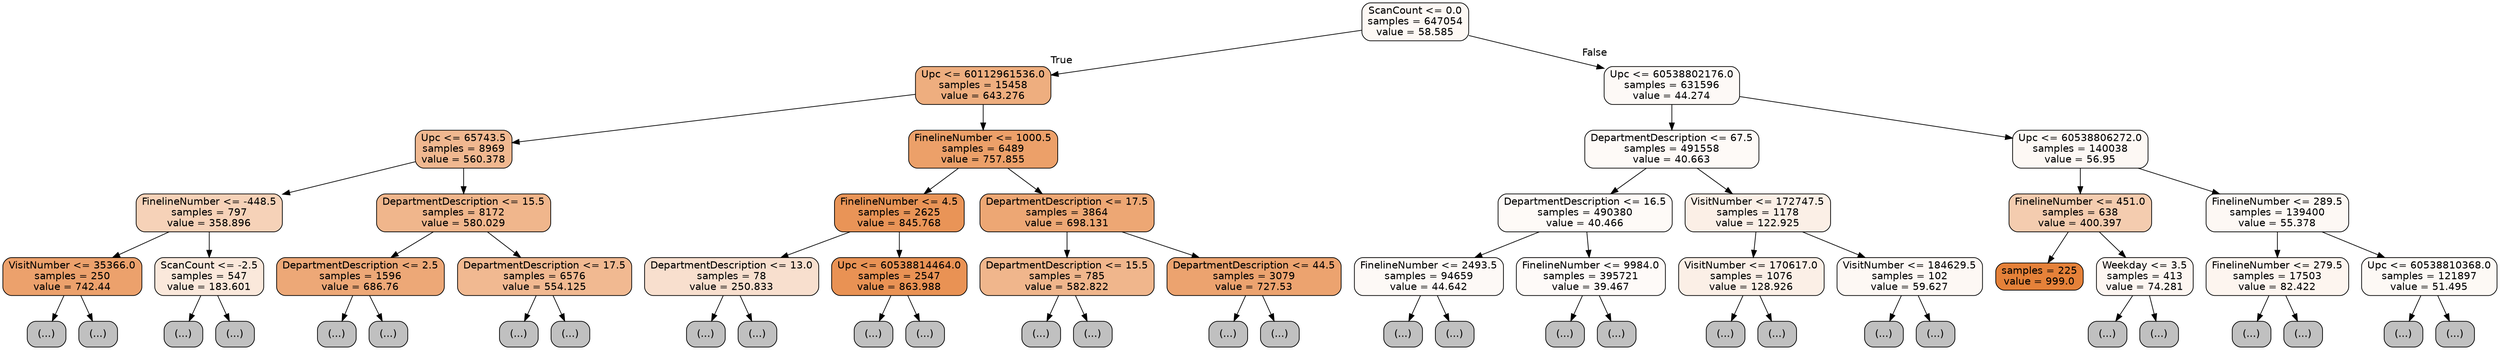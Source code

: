 digraph Tree {
node [shape=box, style="filled, rounded", color="black", fontname=helvetica] ;
edge [fontname=helvetica] ;
0 [label="ScanCount <= 0.0\nsamples = 647054\nvalue = 58.585", fillcolor="#e581390e"] ;
1 [label="Upc <= 60112961536.0\nsamples = 15458\nvalue = 643.276", fillcolor="#e58139a4"] ;
0 -> 1 [labeldistance=2.5, labelangle=45, headlabel="True"] ;
2 [label="Upc <= 65743.5\nsamples = 8969\nvalue = 560.378", fillcolor="#e581398f"] ;
1 -> 2 ;
3 [label="FinelineNumber <= -448.5\nsamples = 797\nvalue = 358.896", fillcolor="#e581395b"] ;
2 -> 3 ;
4 [label="VisitNumber <= 35366.0\nsamples = 250\nvalue = 742.44", fillcolor="#e58139bd"] ;
3 -> 4 ;
5 [label="(...)", fillcolor="#C0C0C0"] ;
4 -> 5 ;
16 [label="(...)", fillcolor="#C0C0C0"] ;
4 -> 16 ;
43 [label="ScanCount <= -2.5\nsamples = 547\nvalue = 183.601", fillcolor="#e581392e"] ;
3 -> 43 ;
44 [label="(...)", fillcolor="#C0C0C0"] ;
43 -> 44 ;
45 [label="(...)", fillcolor="#C0C0C0"] ;
43 -> 45 ;
66 [label="DepartmentDescription <= 15.5\nsamples = 8172\nvalue = 580.029", fillcolor="#e5813994"] ;
2 -> 66 ;
67 [label="DepartmentDescription <= 2.5\nsamples = 1596\nvalue = 686.76", fillcolor="#e58139af"] ;
66 -> 67 ;
68 [label="(...)", fillcolor="#C0C0C0"] ;
67 -> 68 ;
93 [label="(...)", fillcolor="#C0C0C0"] ;
67 -> 93 ;
118 [label="DepartmentDescription <= 17.5\nsamples = 6576\nvalue = 554.125", fillcolor="#e581398d"] ;
66 -> 118 ;
119 [label="(...)", fillcolor="#C0C0C0"] ;
118 -> 119 ;
150 [label="(...)", fillcolor="#C0C0C0"] ;
118 -> 150 ;
179 [label="FinelineNumber <= 1000.5\nsamples = 6489\nvalue = 757.855", fillcolor="#e58139c1"] ;
1 -> 179 ;
180 [label="FinelineNumber <= 4.5\nsamples = 2625\nvalue = 845.768", fillcolor="#e58139d8"] ;
179 -> 180 ;
181 [label="DepartmentDescription <= 13.0\nsamples = 78\nvalue = 250.833", fillcolor="#e581393f"] ;
180 -> 181 ;
182 [label="(...)", fillcolor="#C0C0C0"] ;
181 -> 182 ;
183 [label="(...)", fillcolor="#C0C0C0"] ;
181 -> 183 ;
198 [label="Upc <= 60538814464.0\nsamples = 2547\nvalue = 863.988", fillcolor="#e58139dc"] ;
180 -> 198 ;
199 [label="(...)", fillcolor="#C0C0C0"] ;
198 -> 199 ;
204 [label="(...)", fillcolor="#C0C0C0"] ;
198 -> 204 ;
235 [label="DepartmentDescription <= 17.5\nsamples = 3864\nvalue = 698.131", fillcolor="#e58139b2"] ;
179 -> 235 ;
236 [label="DepartmentDescription <= 15.5\nsamples = 785\nvalue = 582.822", fillcolor="#e5813994"] ;
235 -> 236 ;
237 [label="(...)", fillcolor="#C0C0C0"] ;
236 -> 237 ;
266 [label="(...)", fillcolor="#C0C0C0"] ;
236 -> 266 ;
283 [label="DepartmentDescription <= 44.5\nsamples = 3079\nvalue = 727.53", fillcolor="#e58139b9"] ;
235 -> 283 ;
284 [label="(...)", fillcolor="#C0C0C0"] ;
283 -> 284 ;
315 [label="(...)", fillcolor="#C0C0C0"] ;
283 -> 315 ;
346 [label="Upc <= 60538802176.0\nsamples = 631596\nvalue = 44.274", fillcolor="#e581390b"] ;
0 -> 346 [labeldistance=2.5, labelangle=-45, headlabel="False"] ;
347 [label="DepartmentDescription <= 67.5\nsamples = 491558\nvalue = 40.663", fillcolor="#e581390a"] ;
346 -> 347 ;
348 [label="DepartmentDescription <= 16.5\nsamples = 490380\nvalue = 40.466", fillcolor="#e581390a"] ;
347 -> 348 ;
349 [label="FinelineNumber <= 2493.5\nsamples = 94659\nvalue = 44.642", fillcolor="#e581390b"] ;
348 -> 349 ;
350 [label="(...)", fillcolor="#C0C0C0"] ;
349 -> 350 ;
381 [label="(...)", fillcolor="#C0C0C0"] ;
349 -> 381 ;
412 [label="FinelineNumber <= 9984.0\nsamples = 395721\nvalue = 39.467", fillcolor="#e5813909"] ;
348 -> 412 ;
413 [label="(...)", fillcolor="#C0C0C0"] ;
412 -> 413 ;
438 [label="(...)", fillcolor="#C0C0C0"] ;
412 -> 438 ;
451 [label="VisitNumber <= 172747.5\nsamples = 1178\nvalue = 122.925", fillcolor="#e581391f"] ;
347 -> 451 ;
452 [label="VisitNumber <= 170617.0\nsamples = 1076\nvalue = 128.926", fillcolor="#e5813920"] ;
451 -> 452 ;
453 [label="(...)", fillcolor="#C0C0C0"] ;
452 -> 453 ;
482 [label="(...)", fillcolor="#C0C0C0"] ;
452 -> 482 ;
495 [label="VisitNumber <= 184629.5\nsamples = 102\nvalue = 59.627", fillcolor="#e581390e"] ;
451 -> 495 ;
496 [label="(...)", fillcolor="#C0C0C0"] ;
495 -> 496 ;
511 [label="(...)", fillcolor="#C0C0C0"] ;
495 -> 511 ;
532 [label="Upc <= 60538806272.0\nsamples = 140038\nvalue = 56.95", fillcolor="#e581390e"] ;
346 -> 532 ;
533 [label="FinelineNumber <= 451.0\nsamples = 638\nvalue = 400.397", fillcolor="#e5813966"] ;
532 -> 533 ;
534 [label="samples = 225\nvalue = 999.0", fillcolor="#e58139ff"] ;
533 -> 534 ;
535 [label="Weekday <= 3.5\nsamples = 413\nvalue = 74.281", fillcolor="#e5813912"] ;
533 -> 535 ;
536 [label="(...)", fillcolor="#C0C0C0"] ;
535 -> 536 ;
561 [label="(...)", fillcolor="#C0C0C0"] ;
535 -> 561 ;
582 [label="FinelineNumber <= 289.5\nsamples = 139400\nvalue = 55.378", fillcolor="#e581390d"] ;
532 -> 582 ;
583 [label="FinelineNumber <= 279.5\nsamples = 17503\nvalue = 82.422", fillcolor="#e5813914"] ;
582 -> 583 ;
584 [label="(...)", fillcolor="#C0C0C0"] ;
583 -> 584 ;
609 [label="(...)", fillcolor="#C0C0C0"] ;
583 -> 609 ;
632 [label="Upc <= 60538810368.0\nsamples = 121897\nvalue = 51.495", fillcolor="#e581390c"] ;
582 -> 632 ;
633 [label="(...)", fillcolor="#C0C0C0"] ;
632 -> 633 ;
650 [label="(...)", fillcolor="#C0C0C0"] ;
632 -> 650 ;
}